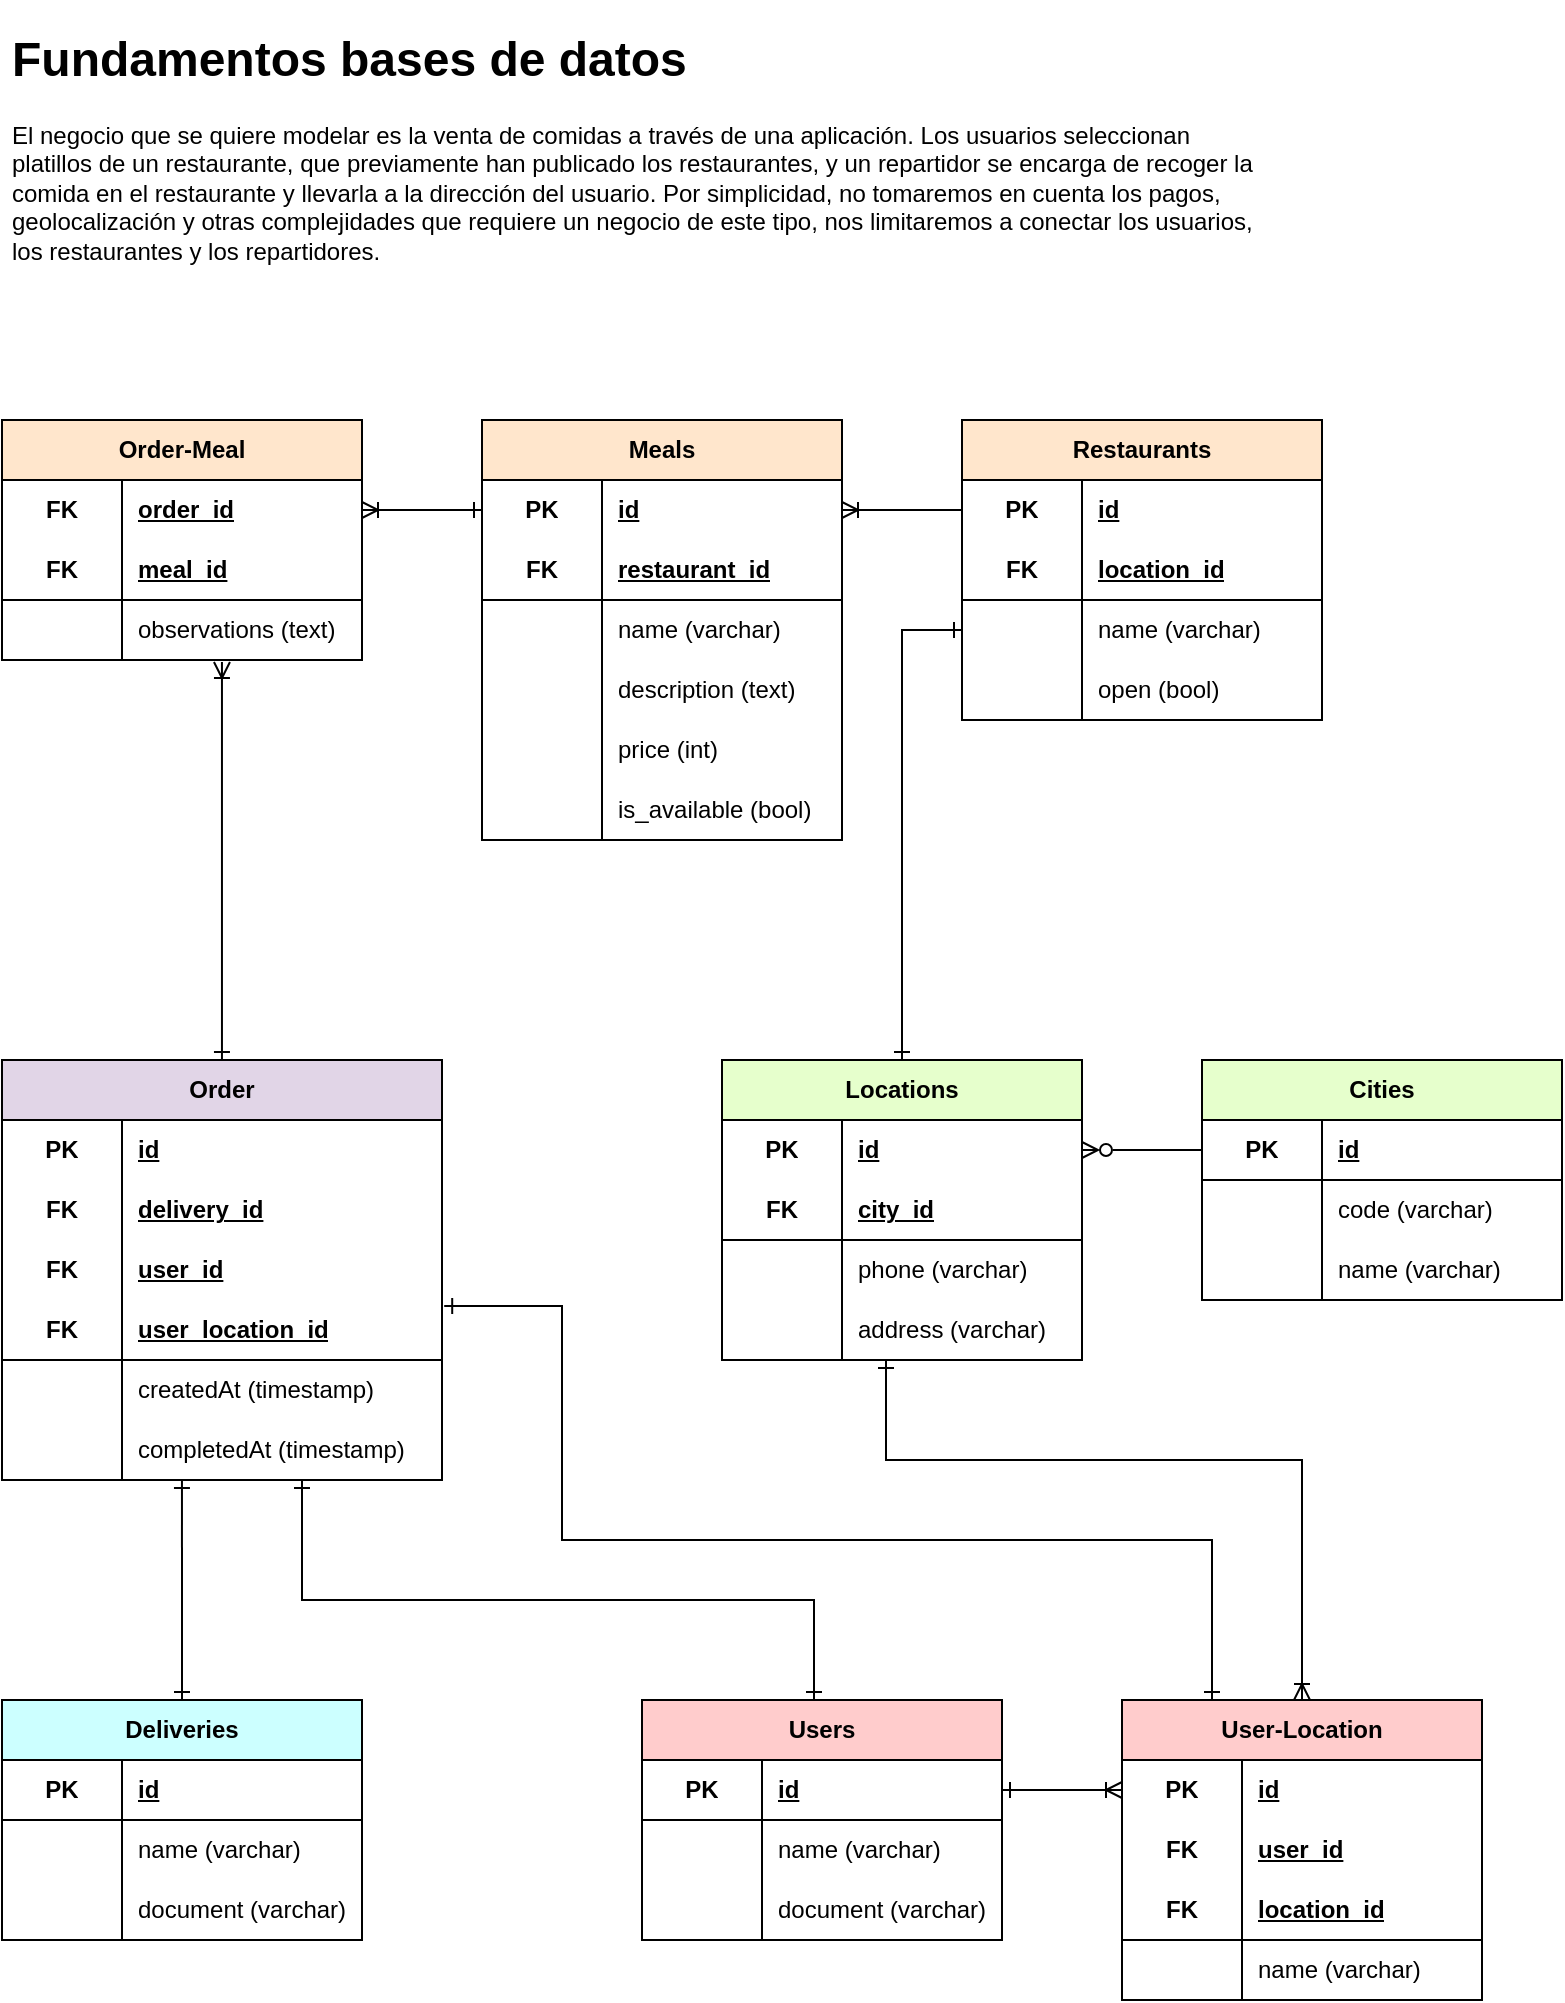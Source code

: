 <mxfile version="22.0.8" type="github">
  <diagram name="Página-1" id="9ib1uMYMOZtzV-gSuf1d">
    <mxGraphModel dx="1207" dy="1032" grid="1" gridSize="10" guides="1" tooltips="1" connect="1" arrows="1" fold="1" page="1" pageScale="1" pageWidth="1500" pageHeight="3000" math="0" shadow="0">
      <root>
        <mxCell id="0" />
        <mxCell id="1" parent="0" />
        <mxCell id="6Ib8zrlAcGSTQcb2NAih-1" value="&lt;h1&gt;Fundamentos bases de datos&lt;/h1&gt;&lt;p&gt;El negocio que se quiere modelar es la venta de comidas a través de una aplicación. Los usuarios seleccionan platillos de un restaurante, que previamente han publicado los restaurantes, y un repartidor se encarga de recoger la comida en el restaurante y llevarla a la dirección del usuario. Por simplicidad, no tomaremos en cuenta los pagos, geolocalización y otras complejidades que requiere un negocio de este tipo, nos limitaremos a conectar los usuarios, los restaurantes y los repartidores.&lt;br&gt;&lt;/p&gt;" style="text;html=1;strokeColor=none;fillColor=none;spacing=5;spacingTop=-20;whiteSpace=wrap;overflow=hidden;rounded=0;" vertex="1" parent="1">
          <mxGeometry x="40" y="40" width="640" height="130" as="geometry" />
        </mxCell>
        <mxCell id="6Ib8zrlAcGSTQcb2NAih-87" value="Restaurants" style="shape=table;startSize=30;container=1;collapsible=1;childLayout=tableLayout;fixedRows=1;rowLines=0;fontStyle=1;align=center;resizeLast=1;html=1;whiteSpace=wrap;fillColor=#FFE6CC;" vertex="1" parent="1">
          <mxGeometry x="520" y="240" width="180" height="150" as="geometry" />
        </mxCell>
        <mxCell id="6Ib8zrlAcGSTQcb2NAih-88" value="" style="shape=tableRow;horizontal=0;startSize=0;swimlaneHead=0;swimlaneBody=0;fillColor=none;collapsible=0;dropTarget=0;points=[[0,0.5],[1,0.5]];portConstraint=eastwest;top=0;left=0;right=0;bottom=0;html=1;" vertex="1" parent="6Ib8zrlAcGSTQcb2NAih-87">
          <mxGeometry y="30" width="180" height="30" as="geometry" />
        </mxCell>
        <mxCell id="6Ib8zrlAcGSTQcb2NAih-89" value="PK" style="shape=partialRectangle;connectable=0;fillColor=none;top=0;left=0;bottom=0;right=0;fontStyle=1;overflow=hidden;html=1;whiteSpace=wrap;" vertex="1" parent="6Ib8zrlAcGSTQcb2NAih-88">
          <mxGeometry width="60" height="30" as="geometry">
            <mxRectangle width="60" height="30" as="alternateBounds" />
          </mxGeometry>
        </mxCell>
        <mxCell id="6Ib8zrlAcGSTQcb2NAih-90" value="id" style="shape=partialRectangle;connectable=0;fillColor=none;top=0;left=0;bottom=0;right=0;align=left;spacingLeft=6;fontStyle=5;overflow=hidden;html=1;whiteSpace=wrap;" vertex="1" parent="6Ib8zrlAcGSTQcb2NAih-88">
          <mxGeometry x="60" width="120" height="30" as="geometry">
            <mxRectangle width="120" height="30" as="alternateBounds" />
          </mxGeometry>
        </mxCell>
        <mxCell id="6Ib8zrlAcGSTQcb2NAih-91" value="" style="shape=tableRow;horizontal=0;startSize=0;swimlaneHead=0;swimlaneBody=0;fillColor=none;collapsible=0;dropTarget=0;points=[[0,0.5],[1,0.5]];portConstraint=eastwest;top=0;left=0;right=0;bottom=1;html=1;" vertex="1" parent="6Ib8zrlAcGSTQcb2NAih-87">
          <mxGeometry y="60" width="180" height="30" as="geometry" />
        </mxCell>
        <mxCell id="6Ib8zrlAcGSTQcb2NAih-92" value="FK" style="shape=partialRectangle;connectable=0;fillColor=none;top=0;left=0;bottom=0;right=0;fontStyle=1;overflow=hidden;html=1;whiteSpace=wrap;" vertex="1" parent="6Ib8zrlAcGSTQcb2NAih-91">
          <mxGeometry width="60" height="30" as="geometry">
            <mxRectangle width="60" height="30" as="alternateBounds" />
          </mxGeometry>
        </mxCell>
        <mxCell id="6Ib8zrlAcGSTQcb2NAih-93" value="location_id" style="shape=partialRectangle;connectable=0;fillColor=none;top=0;left=0;bottom=0;right=0;align=left;spacingLeft=6;fontStyle=5;overflow=hidden;html=1;whiteSpace=wrap;" vertex="1" parent="6Ib8zrlAcGSTQcb2NAih-91">
          <mxGeometry x="60" width="120" height="30" as="geometry">
            <mxRectangle width="120" height="30" as="alternateBounds" />
          </mxGeometry>
        </mxCell>
        <mxCell id="6Ib8zrlAcGSTQcb2NAih-94" value="" style="shape=tableRow;horizontal=0;startSize=0;swimlaneHead=0;swimlaneBody=0;fillColor=none;collapsible=0;dropTarget=0;points=[[0,0.5],[1,0.5]];portConstraint=eastwest;top=0;left=0;right=0;bottom=0;html=1;" vertex="1" parent="6Ib8zrlAcGSTQcb2NAih-87">
          <mxGeometry y="90" width="180" height="30" as="geometry" />
        </mxCell>
        <mxCell id="6Ib8zrlAcGSTQcb2NAih-95" value="" style="shape=partialRectangle;connectable=0;fillColor=none;top=0;left=0;bottom=0;right=0;editable=1;overflow=hidden;html=1;whiteSpace=wrap;" vertex="1" parent="6Ib8zrlAcGSTQcb2NAih-94">
          <mxGeometry width="60" height="30" as="geometry">
            <mxRectangle width="60" height="30" as="alternateBounds" />
          </mxGeometry>
        </mxCell>
        <mxCell id="6Ib8zrlAcGSTQcb2NAih-96" value="name (varchar)" style="shape=partialRectangle;connectable=0;fillColor=none;top=0;left=0;bottom=0;right=0;align=left;spacingLeft=6;overflow=hidden;html=1;whiteSpace=wrap;" vertex="1" parent="6Ib8zrlAcGSTQcb2NAih-94">
          <mxGeometry x="60" width="120" height="30" as="geometry">
            <mxRectangle width="120" height="30" as="alternateBounds" />
          </mxGeometry>
        </mxCell>
        <mxCell id="6Ib8zrlAcGSTQcb2NAih-97" value="" style="shape=tableRow;horizontal=0;startSize=0;swimlaneHead=0;swimlaneBody=0;fillColor=none;collapsible=0;dropTarget=0;points=[[0,0.5],[1,0.5]];portConstraint=eastwest;top=0;left=0;right=0;bottom=0;html=1;" vertex="1" parent="6Ib8zrlAcGSTQcb2NAih-87">
          <mxGeometry y="120" width="180" height="30" as="geometry" />
        </mxCell>
        <mxCell id="6Ib8zrlAcGSTQcb2NAih-98" value="" style="shape=partialRectangle;connectable=0;fillColor=none;top=0;left=0;bottom=0;right=0;editable=1;overflow=hidden;html=1;whiteSpace=wrap;" vertex="1" parent="6Ib8zrlAcGSTQcb2NAih-97">
          <mxGeometry width="60" height="30" as="geometry">
            <mxRectangle width="60" height="30" as="alternateBounds" />
          </mxGeometry>
        </mxCell>
        <mxCell id="6Ib8zrlAcGSTQcb2NAih-99" value="open (bool)" style="shape=partialRectangle;connectable=0;fillColor=none;top=0;left=0;bottom=0;right=0;align=left;spacingLeft=6;overflow=hidden;html=1;whiteSpace=wrap;" vertex="1" parent="6Ib8zrlAcGSTQcb2NAih-97">
          <mxGeometry x="60" width="120" height="30" as="geometry">
            <mxRectangle width="120" height="30" as="alternateBounds" />
          </mxGeometry>
        </mxCell>
        <mxCell id="6Ib8zrlAcGSTQcb2NAih-116" value="Meals" style="shape=table;startSize=30;container=1;collapsible=1;childLayout=tableLayout;fixedRows=1;rowLines=0;fontStyle=1;align=center;resizeLast=1;html=1;whiteSpace=wrap;fillColor=#FFE6CC;" vertex="1" parent="1">
          <mxGeometry x="280" y="240" width="180" height="210" as="geometry" />
        </mxCell>
        <mxCell id="6Ib8zrlAcGSTQcb2NAih-117" value="" style="shape=tableRow;horizontal=0;startSize=0;swimlaneHead=0;swimlaneBody=0;fillColor=none;collapsible=0;dropTarget=0;points=[[0,0.5],[1,0.5]];portConstraint=eastwest;top=0;left=0;right=0;bottom=0;html=1;" vertex="1" parent="6Ib8zrlAcGSTQcb2NAih-116">
          <mxGeometry y="30" width="180" height="30" as="geometry" />
        </mxCell>
        <mxCell id="6Ib8zrlAcGSTQcb2NAih-118" value="PK" style="shape=partialRectangle;connectable=0;fillColor=none;top=0;left=0;bottom=0;right=0;fontStyle=1;overflow=hidden;html=1;whiteSpace=wrap;" vertex="1" parent="6Ib8zrlAcGSTQcb2NAih-117">
          <mxGeometry width="60" height="30" as="geometry">
            <mxRectangle width="60" height="30" as="alternateBounds" />
          </mxGeometry>
        </mxCell>
        <mxCell id="6Ib8zrlAcGSTQcb2NAih-119" value="id" style="shape=partialRectangle;connectable=0;fillColor=none;top=0;left=0;bottom=0;right=0;align=left;spacingLeft=6;fontStyle=5;overflow=hidden;html=1;whiteSpace=wrap;" vertex="1" parent="6Ib8zrlAcGSTQcb2NAih-117">
          <mxGeometry x="60" width="120" height="30" as="geometry">
            <mxRectangle width="120" height="30" as="alternateBounds" />
          </mxGeometry>
        </mxCell>
        <mxCell id="6Ib8zrlAcGSTQcb2NAih-120" value="" style="shape=tableRow;horizontal=0;startSize=0;swimlaneHead=0;swimlaneBody=0;fillColor=none;collapsible=0;dropTarget=0;points=[[0,0.5],[1,0.5]];portConstraint=eastwest;top=0;left=0;right=0;bottom=1;html=1;" vertex="1" parent="6Ib8zrlAcGSTQcb2NAih-116">
          <mxGeometry y="60" width="180" height="30" as="geometry" />
        </mxCell>
        <mxCell id="6Ib8zrlAcGSTQcb2NAih-121" value="FK" style="shape=partialRectangle;connectable=0;fillColor=none;top=0;left=0;bottom=0;right=0;fontStyle=1;overflow=hidden;html=1;whiteSpace=wrap;" vertex="1" parent="6Ib8zrlAcGSTQcb2NAih-120">
          <mxGeometry width="60" height="30" as="geometry">
            <mxRectangle width="60" height="30" as="alternateBounds" />
          </mxGeometry>
        </mxCell>
        <mxCell id="6Ib8zrlAcGSTQcb2NAih-122" value="restaurant_id" style="shape=partialRectangle;connectable=0;fillColor=none;top=0;left=0;bottom=0;right=0;align=left;spacingLeft=6;fontStyle=5;overflow=hidden;html=1;whiteSpace=wrap;" vertex="1" parent="6Ib8zrlAcGSTQcb2NAih-120">
          <mxGeometry x="60" width="120" height="30" as="geometry">
            <mxRectangle width="120" height="30" as="alternateBounds" />
          </mxGeometry>
        </mxCell>
        <mxCell id="6Ib8zrlAcGSTQcb2NAih-123" value="" style="shape=tableRow;horizontal=0;startSize=0;swimlaneHead=0;swimlaneBody=0;fillColor=none;collapsible=0;dropTarget=0;points=[[0,0.5],[1,0.5]];portConstraint=eastwest;top=0;left=0;right=0;bottom=0;html=1;" vertex="1" parent="6Ib8zrlAcGSTQcb2NAih-116">
          <mxGeometry y="90" width="180" height="30" as="geometry" />
        </mxCell>
        <mxCell id="6Ib8zrlAcGSTQcb2NAih-124" value="" style="shape=partialRectangle;connectable=0;fillColor=none;top=0;left=0;bottom=0;right=0;editable=1;overflow=hidden;html=1;whiteSpace=wrap;" vertex="1" parent="6Ib8zrlAcGSTQcb2NAih-123">
          <mxGeometry width="60" height="30" as="geometry">
            <mxRectangle width="60" height="30" as="alternateBounds" />
          </mxGeometry>
        </mxCell>
        <mxCell id="6Ib8zrlAcGSTQcb2NAih-125" value="name (varchar)" style="shape=partialRectangle;connectable=0;fillColor=none;top=0;left=0;bottom=0;right=0;align=left;spacingLeft=6;overflow=hidden;html=1;whiteSpace=wrap;" vertex="1" parent="6Ib8zrlAcGSTQcb2NAih-123">
          <mxGeometry x="60" width="120" height="30" as="geometry">
            <mxRectangle width="120" height="30" as="alternateBounds" />
          </mxGeometry>
        </mxCell>
        <mxCell id="6Ib8zrlAcGSTQcb2NAih-126" value="" style="shape=tableRow;horizontal=0;startSize=0;swimlaneHead=0;swimlaneBody=0;fillColor=none;collapsible=0;dropTarget=0;points=[[0,0.5],[1,0.5]];portConstraint=eastwest;top=0;left=0;right=0;bottom=0;html=1;" vertex="1" parent="6Ib8zrlAcGSTQcb2NAih-116">
          <mxGeometry y="120" width="180" height="30" as="geometry" />
        </mxCell>
        <mxCell id="6Ib8zrlAcGSTQcb2NAih-127" value="" style="shape=partialRectangle;connectable=0;fillColor=none;top=0;left=0;bottom=0;right=0;editable=1;overflow=hidden;html=1;whiteSpace=wrap;" vertex="1" parent="6Ib8zrlAcGSTQcb2NAih-126">
          <mxGeometry width="60" height="30" as="geometry">
            <mxRectangle width="60" height="30" as="alternateBounds" />
          </mxGeometry>
        </mxCell>
        <mxCell id="6Ib8zrlAcGSTQcb2NAih-128" value="description (text)" style="shape=partialRectangle;connectable=0;fillColor=none;top=0;left=0;bottom=0;right=0;align=left;spacingLeft=6;overflow=hidden;html=1;whiteSpace=wrap;" vertex="1" parent="6Ib8zrlAcGSTQcb2NAih-126">
          <mxGeometry x="60" width="120" height="30" as="geometry">
            <mxRectangle width="120" height="30" as="alternateBounds" />
          </mxGeometry>
        </mxCell>
        <mxCell id="6Ib8zrlAcGSTQcb2NAih-129" value="" style="shape=tableRow;horizontal=0;startSize=0;swimlaneHead=0;swimlaneBody=0;fillColor=none;collapsible=0;dropTarget=0;points=[[0,0.5],[1,0.5]];portConstraint=eastwest;top=0;left=0;right=0;bottom=0;html=1;" vertex="1" parent="6Ib8zrlAcGSTQcb2NAih-116">
          <mxGeometry y="150" width="180" height="30" as="geometry" />
        </mxCell>
        <mxCell id="6Ib8zrlAcGSTQcb2NAih-130" value="" style="shape=partialRectangle;connectable=0;fillColor=none;top=0;left=0;bottom=0;right=0;editable=1;overflow=hidden;html=1;whiteSpace=wrap;" vertex="1" parent="6Ib8zrlAcGSTQcb2NAih-129">
          <mxGeometry width="60" height="30" as="geometry">
            <mxRectangle width="60" height="30" as="alternateBounds" />
          </mxGeometry>
        </mxCell>
        <mxCell id="6Ib8zrlAcGSTQcb2NAih-131" value="price (int)" style="shape=partialRectangle;connectable=0;fillColor=none;top=0;left=0;bottom=0;right=0;align=left;spacingLeft=6;overflow=hidden;html=1;whiteSpace=wrap;" vertex="1" parent="6Ib8zrlAcGSTQcb2NAih-129">
          <mxGeometry x="60" width="120" height="30" as="geometry">
            <mxRectangle width="120" height="30" as="alternateBounds" />
          </mxGeometry>
        </mxCell>
        <mxCell id="6Ib8zrlAcGSTQcb2NAih-132" value="" style="shape=tableRow;horizontal=0;startSize=0;swimlaneHead=0;swimlaneBody=0;fillColor=none;collapsible=0;dropTarget=0;points=[[0,0.5],[1,0.5]];portConstraint=eastwest;top=0;left=0;right=0;bottom=0;html=1;" vertex="1" parent="6Ib8zrlAcGSTQcb2NAih-116">
          <mxGeometry y="180" width="180" height="30" as="geometry" />
        </mxCell>
        <mxCell id="6Ib8zrlAcGSTQcb2NAih-133" value="" style="shape=partialRectangle;connectable=0;fillColor=none;top=0;left=0;bottom=0;right=0;editable=1;overflow=hidden;html=1;whiteSpace=wrap;" vertex="1" parent="6Ib8zrlAcGSTQcb2NAih-132">
          <mxGeometry width="60" height="30" as="geometry">
            <mxRectangle width="60" height="30" as="alternateBounds" />
          </mxGeometry>
        </mxCell>
        <mxCell id="6Ib8zrlAcGSTQcb2NAih-134" value="is_available (bool)" style="shape=partialRectangle;connectable=0;fillColor=none;top=0;left=0;bottom=0;right=0;align=left;spacingLeft=6;overflow=hidden;html=1;whiteSpace=wrap;" vertex="1" parent="6Ib8zrlAcGSTQcb2NAih-132">
          <mxGeometry x="60" width="120" height="30" as="geometry">
            <mxRectangle width="120" height="30" as="alternateBounds" />
          </mxGeometry>
        </mxCell>
        <mxCell id="6Ib8zrlAcGSTQcb2NAih-135" value="Users" style="shape=table;startSize=30;container=1;collapsible=1;childLayout=tableLayout;fixedRows=1;rowLines=0;fontStyle=1;align=center;resizeLast=1;html=1;whiteSpace=wrap;fillColor=#FFCCCC;" vertex="1" parent="1">
          <mxGeometry x="360" y="880" width="180" height="120" as="geometry" />
        </mxCell>
        <mxCell id="6Ib8zrlAcGSTQcb2NAih-139" value="" style="shape=tableRow;horizontal=0;startSize=0;swimlaneHead=0;swimlaneBody=0;fillColor=none;collapsible=0;dropTarget=0;points=[[0,0.5],[1,0.5]];portConstraint=eastwest;top=0;left=0;right=0;bottom=1;html=1;" vertex="1" parent="6Ib8zrlAcGSTQcb2NAih-135">
          <mxGeometry y="30" width="180" height="30" as="geometry" />
        </mxCell>
        <mxCell id="6Ib8zrlAcGSTQcb2NAih-140" value="PK" style="shape=partialRectangle;connectable=0;fillColor=none;top=0;left=0;bottom=0;right=0;fontStyle=1;overflow=hidden;html=1;whiteSpace=wrap;" vertex="1" parent="6Ib8zrlAcGSTQcb2NAih-139">
          <mxGeometry width="60" height="30" as="geometry">
            <mxRectangle width="60" height="30" as="alternateBounds" />
          </mxGeometry>
        </mxCell>
        <mxCell id="6Ib8zrlAcGSTQcb2NAih-141" value="id" style="shape=partialRectangle;connectable=0;fillColor=none;top=0;left=0;bottom=0;right=0;align=left;spacingLeft=6;fontStyle=5;overflow=hidden;html=1;whiteSpace=wrap;" vertex="1" parent="6Ib8zrlAcGSTQcb2NAih-139">
          <mxGeometry x="60" width="120" height="30" as="geometry">
            <mxRectangle width="120" height="30" as="alternateBounds" />
          </mxGeometry>
        </mxCell>
        <mxCell id="6Ib8zrlAcGSTQcb2NAih-142" value="" style="shape=tableRow;horizontal=0;startSize=0;swimlaneHead=0;swimlaneBody=0;fillColor=none;collapsible=0;dropTarget=0;points=[[0,0.5],[1,0.5]];portConstraint=eastwest;top=0;left=0;right=0;bottom=0;html=1;" vertex="1" parent="6Ib8zrlAcGSTQcb2NAih-135">
          <mxGeometry y="60" width="180" height="30" as="geometry" />
        </mxCell>
        <mxCell id="6Ib8zrlAcGSTQcb2NAih-143" value="" style="shape=partialRectangle;connectable=0;fillColor=none;top=0;left=0;bottom=0;right=0;editable=1;overflow=hidden;html=1;whiteSpace=wrap;" vertex="1" parent="6Ib8zrlAcGSTQcb2NAih-142">
          <mxGeometry width="60" height="30" as="geometry">
            <mxRectangle width="60" height="30" as="alternateBounds" />
          </mxGeometry>
        </mxCell>
        <mxCell id="6Ib8zrlAcGSTQcb2NAih-144" value="name (varchar)" style="shape=partialRectangle;connectable=0;fillColor=none;top=0;left=0;bottom=0;right=0;align=left;spacingLeft=6;overflow=hidden;html=1;whiteSpace=wrap;" vertex="1" parent="6Ib8zrlAcGSTQcb2NAih-142">
          <mxGeometry x="60" width="120" height="30" as="geometry">
            <mxRectangle width="120" height="30" as="alternateBounds" />
          </mxGeometry>
        </mxCell>
        <mxCell id="6Ib8zrlAcGSTQcb2NAih-148" value="" style="shape=tableRow;horizontal=0;startSize=0;swimlaneHead=0;swimlaneBody=0;fillColor=none;collapsible=0;dropTarget=0;points=[[0,0.5],[1,0.5]];portConstraint=eastwest;top=0;left=0;right=0;bottom=0;html=1;" vertex="1" parent="6Ib8zrlAcGSTQcb2NAih-135">
          <mxGeometry y="90" width="180" height="30" as="geometry" />
        </mxCell>
        <mxCell id="6Ib8zrlAcGSTQcb2NAih-149" value="" style="shape=partialRectangle;connectable=0;fillColor=none;top=0;left=0;bottom=0;right=0;editable=1;overflow=hidden;html=1;whiteSpace=wrap;" vertex="1" parent="6Ib8zrlAcGSTQcb2NAih-148">
          <mxGeometry width="60" height="30" as="geometry">
            <mxRectangle width="60" height="30" as="alternateBounds" />
          </mxGeometry>
        </mxCell>
        <mxCell id="6Ib8zrlAcGSTQcb2NAih-150" value="document (varchar)" style="shape=partialRectangle;connectable=0;fillColor=none;top=0;left=0;bottom=0;right=0;align=left;spacingLeft=6;overflow=hidden;html=1;whiteSpace=wrap;" vertex="1" parent="6Ib8zrlAcGSTQcb2NAih-148">
          <mxGeometry x="60" width="120" height="30" as="geometry">
            <mxRectangle width="120" height="30" as="alternateBounds" />
          </mxGeometry>
        </mxCell>
        <mxCell id="6Ib8zrlAcGSTQcb2NAih-151" value="Deliveries" style="shape=table;startSize=30;container=1;collapsible=1;childLayout=tableLayout;fixedRows=1;rowLines=0;fontStyle=1;align=center;resizeLast=1;html=1;whiteSpace=wrap;fillColor=#CCFFFF;" vertex="1" parent="1">
          <mxGeometry x="40" y="880" width="180" height="120" as="geometry" />
        </mxCell>
        <mxCell id="6Ib8zrlAcGSTQcb2NAih-155" value="" style="shape=tableRow;horizontal=0;startSize=0;swimlaneHead=0;swimlaneBody=0;fillColor=none;collapsible=0;dropTarget=0;points=[[0,0.5],[1,0.5]];portConstraint=eastwest;top=0;left=0;right=0;bottom=1;html=1;" vertex="1" parent="6Ib8zrlAcGSTQcb2NAih-151">
          <mxGeometry y="30" width="180" height="30" as="geometry" />
        </mxCell>
        <mxCell id="6Ib8zrlAcGSTQcb2NAih-156" value="PK" style="shape=partialRectangle;connectable=0;fillColor=none;top=0;left=0;bottom=0;right=0;fontStyle=1;overflow=hidden;html=1;whiteSpace=wrap;" vertex="1" parent="6Ib8zrlAcGSTQcb2NAih-155">
          <mxGeometry width="60" height="30" as="geometry">
            <mxRectangle width="60" height="30" as="alternateBounds" />
          </mxGeometry>
        </mxCell>
        <mxCell id="6Ib8zrlAcGSTQcb2NAih-157" value="id" style="shape=partialRectangle;connectable=0;fillColor=none;top=0;left=0;bottom=0;right=0;align=left;spacingLeft=6;fontStyle=5;overflow=hidden;html=1;whiteSpace=wrap;" vertex="1" parent="6Ib8zrlAcGSTQcb2NAih-155">
          <mxGeometry x="60" width="120" height="30" as="geometry">
            <mxRectangle width="120" height="30" as="alternateBounds" />
          </mxGeometry>
        </mxCell>
        <mxCell id="6Ib8zrlAcGSTQcb2NAih-158" value="" style="shape=tableRow;horizontal=0;startSize=0;swimlaneHead=0;swimlaneBody=0;fillColor=none;collapsible=0;dropTarget=0;points=[[0,0.5],[1,0.5]];portConstraint=eastwest;top=0;left=0;right=0;bottom=0;html=1;" vertex="1" parent="6Ib8zrlAcGSTQcb2NAih-151">
          <mxGeometry y="60" width="180" height="30" as="geometry" />
        </mxCell>
        <mxCell id="6Ib8zrlAcGSTQcb2NAih-159" value="" style="shape=partialRectangle;connectable=0;fillColor=none;top=0;left=0;bottom=0;right=0;editable=1;overflow=hidden;html=1;whiteSpace=wrap;" vertex="1" parent="6Ib8zrlAcGSTQcb2NAih-158">
          <mxGeometry width="60" height="30" as="geometry">
            <mxRectangle width="60" height="30" as="alternateBounds" />
          </mxGeometry>
        </mxCell>
        <mxCell id="6Ib8zrlAcGSTQcb2NAih-160" value="name (varchar)" style="shape=partialRectangle;connectable=0;fillColor=none;top=0;left=0;bottom=0;right=0;align=left;spacingLeft=6;overflow=hidden;html=1;whiteSpace=wrap;" vertex="1" parent="6Ib8zrlAcGSTQcb2NAih-158">
          <mxGeometry x="60" width="120" height="30" as="geometry">
            <mxRectangle width="120" height="30" as="alternateBounds" />
          </mxGeometry>
        </mxCell>
        <mxCell id="6Ib8zrlAcGSTQcb2NAih-161" value="" style="shape=tableRow;horizontal=0;startSize=0;swimlaneHead=0;swimlaneBody=0;fillColor=none;collapsible=0;dropTarget=0;points=[[0,0.5],[1,0.5]];portConstraint=eastwest;top=0;left=0;right=0;bottom=0;html=1;" vertex="1" parent="6Ib8zrlAcGSTQcb2NAih-151">
          <mxGeometry y="90" width="180" height="30" as="geometry" />
        </mxCell>
        <mxCell id="6Ib8zrlAcGSTQcb2NAih-162" value="" style="shape=partialRectangle;connectable=0;fillColor=none;top=0;left=0;bottom=0;right=0;editable=1;overflow=hidden;html=1;whiteSpace=wrap;" vertex="1" parent="6Ib8zrlAcGSTQcb2NAih-161">
          <mxGeometry width="60" height="30" as="geometry">
            <mxRectangle width="60" height="30" as="alternateBounds" />
          </mxGeometry>
        </mxCell>
        <mxCell id="6Ib8zrlAcGSTQcb2NAih-163" value="document (varchar)" style="shape=partialRectangle;connectable=0;fillColor=none;top=0;left=0;bottom=0;right=0;align=left;spacingLeft=6;overflow=hidden;html=1;whiteSpace=wrap;" vertex="1" parent="6Ib8zrlAcGSTQcb2NAih-161">
          <mxGeometry x="60" width="120" height="30" as="geometry">
            <mxRectangle width="120" height="30" as="alternateBounds" />
          </mxGeometry>
        </mxCell>
        <mxCell id="6Ib8zrlAcGSTQcb2NAih-164" value="Locations" style="shape=table;startSize=30;container=1;collapsible=1;childLayout=tableLayout;fixedRows=1;rowLines=0;fontStyle=1;align=center;resizeLast=1;html=1;whiteSpace=wrap;fillColor=#E6FFCC;" vertex="1" parent="1">
          <mxGeometry x="400" y="560" width="180" height="150" as="geometry" />
        </mxCell>
        <mxCell id="6Ib8zrlAcGSTQcb2NAih-165" value="" style="shape=tableRow;horizontal=0;startSize=0;swimlaneHead=0;swimlaneBody=0;fillColor=none;collapsible=0;dropTarget=0;points=[[0,0.5],[1,0.5]];portConstraint=eastwest;top=0;left=0;right=0;bottom=0;html=1;" vertex="1" parent="6Ib8zrlAcGSTQcb2NAih-164">
          <mxGeometry y="30" width="180" height="30" as="geometry" />
        </mxCell>
        <mxCell id="6Ib8zrlAcGSTQcb2NAih-166" value="PK" style="shape=partialRectangle;connectable=0;fillColor=none;top=0;left=0;bottom=0;right=0;fontStyle=1;overflow=hidden;html=1;whiteSpace=wrap;" vertex="1" parent="6Ib8zrlAcGSTQcb2NAih-165">
          <mxGeometry width="60" height="30" as="geometry">
            <mxRectangle width="60" height="30" as="alternateBounds" />
          </mxGeometry>
        </mxCell>
        <mxCell id="6Ib8zrlAcGSTQcb2NAih-167" value="id" style="shape=partialRectangle;connectable=0;fillColor=none;top=0;left=0;bottom=0;right=0;align=left;spacingLeft=6;fontStyle=5;overflow=hidden;html=1;whiteSpace=wrap;" vertex="1" parent="6Ib8zrlAcGSTQcb2NAih-165">
          <mxGeometry x="60" width="120" height="30" as="geometry">
            <mxRectangle width="120" height="30" as="alternateBounds" />
          </mxGeometry>
        </mxCell>
        <mxCell id="6Ib8zrlAcGSTQcb2NAih-168" value="" style="shape=tableRow;horizontal=0;startSize=0;swimlaneHead=0;swimlaneBody=0;fillColor=none;collapsible=0;dropTarget=0;points=[[0,0.5],[1,0.5]];portConstraint=eastwest;top=0;left=0;right=0;bottom=1;html=1;" vertex="1" parent="6Ib8zrlAcGSTQcb2NAih-164">
          <mxGeometry y="60" width="180" height="30" as="geometry" />
        </mxCell>
        <mxCell id="6Ib8zrlAcGSTQcb2NAih-169" value="FK" style="shape=partialRectangle;connectable=0;fillColor=none;top=0;left=0;bottom=0;right=0;fontStyle=1;overflow=hidden;html=1;whiteSpace=wrap;" vertex="1" parent="6Ib8zrlAcGSTQcb2NAih-168">
          <mxGeometry width="60" height="30" as="geometry">
            <mxRectangle width="60" height="30" as="alternateBounds" />
          </mxGeometry>
        </mxCell>
        <mxCell id="6Ib8zrlAcGSTQcb2NAih-170" value="city_id" style="shape=partialRectangle;connectable=0;fillColor=none;top=0;left=0;bottom=0;right=0;align=left;spacingLeft=6;fontStyle=5;overflow=hidden;html=1;whiteSpace=wrap;" vertex="1" parent="6Ib8zrlAcGSTQcb2NAih-168">
          <mxGeometry x="60" width="120" height="30" as="geometry">
            <mxRectangle width="120" height="30" as="alternateBounds" />
          </mxGeometry>
        </mxCell>
        <mxCell id="6Ib8zrlAcGSTQcb2NAih-171" value="" style="shape=tableRow;horizontal=0;startSize=0;swimlaneHead=0;swimlaneBody=0;fillColor=none;collapsible=0;dropTarget=0;points=[[0,0.5],[1,0.5]];portConstraint=eastwest;top=0;left=0;right=0;bottom=0;html=1;" vertex="1" parent="6Ib8zrlAcGSTQcb2NAih-164">
          <mxGeometry y="90" width="180" height="30" as="geometry" />
        </mxCell>
        <mxCell id="6Ib8zrlAcGSTQcb2NAih-172" value="" style="shape=partialRectangle;connectable=0;fillColor=none;top=0;left=0;bottom=0;right=0;editable=1;overflow=hidden;html=1;whiteSpace=wrap;" vertex="1" parent="6Ib8zrlAcGSTQcb2NAih-171">
          <mxGeometry width="60" height="30" as="geometry">
            <mxRectangle width="60" height="30" as="alternateBounds" />
          </mxGeometry>
        </mxCell>
        <mxCell id="6Ib8zrlAcGSTQcb2NAih-173" value="phone (varchar)" style="shape=partialRectangle;connectable=0;fillColor=none;top=0;left=0;bottom=0;right=0;align=left;spacingLeft=6;overflow=hidden;html=1;whiteSpace=wrap;" vertex="1" parent="6Ib8zrlAcGSTQcb2NAih-171">
          <mxGeometry x="60" width="120" height="30" as="geometry">
            <mxRectangle width="120" height="30" as="alternateBounds" />
          </mxGeometry>
        </mxCell>
        <mxCell id="6Ib8zrlAcGSTQcb2NAih-174" value="" style="shape=tableRow;horizontal=0;startSize=0;swimlaneHead=0;swimlaneBody=0;fillColor=none;collapsible=0;dropTarget=0;points=[[0,0.5],[1,0.5]];portConstraint=eastwest;top=0;left=0;right=0;bottom=0;html=1;" vertex="1" parent="6Ib8zrlAcGSTQcb2NAih-164">
          <mxGeometry y="120" width="180" height="30" as="geometry" />
        </mxCell>
        <mxCell id="6Ib8zrlAcGSTQcb2NAih-175" value="" style="shape=partialRectangle;connectable=0;fillColor=none;top=0;left=0;bottom=0;right=0;editable=1;overflow=hidden;html=1;whiteSpace=wrap;" vertex="1" parent="6Ib8zrlAcGSTQcb2NAih-174">
          <mxGeometry width="60" height="30" as="geometry">
            <mxRectangle width="60" height="30" as="alternateBounds" />
          </mxGeometry>
        </mxCell>
        <mxCell id="6Ib8zrlAcGSTQcb2NAih-176" value="address (varchar)" style="shape=partialRectangle;connectable=0;fillColor=none;top=0;left=0;bottom=0;right=0;align=left;spacingLeft=6;overflow=hidden;html=1;whiteSpace=wrap;" vertex="1" parent="6Ib8zrlAcGSTQcb2NAih-174">
          <mxGeometry x="60" width="120" height="30" as="geometry">
            <mxRectangle width="120" height="30" as="alternateBounds" />
          </mxGeometry>
        </mxCell>
        <mxCell id="6Ib8zrlAcGSTQcb2NAih-180" value="Cities" style="shape=table;startSize=30;container=1;collapsible=1;childLayout=tableLayout;fixedRows=1;rowLines=0;fontStyle=1;align=center;resizeLast=1;html=1;whiteSpace=wrap;fillColor=#E6FFCC;" vertex="1" parent="1">
          <mxGeometry x="640" y="560" width="180" height="120" as="geometry" />
        </mxCell>
        <mxCell id="6Ib8zrlAcGSTQcb2NAih-184" value="" style="shape=tableRow;horizontal=0;startSize=0;swimlaneHead=0;swimlaneBody=0;fillColor=none;collapsible=0;dropTarget=0;points=[[0,0.5],[1,0.5]];portConstraint=eastwest;top=0;left=0;right=0;bottom=1;html=1;" vertex="1" parent="6Ib8zrlAcGSTQcb2NAih-180">
          <mxGeometry y="30" width="180" height="30" as="geometry" />
        </mxCell>
        <mxCell id="6Ib8zrlAcGSTQcb2NAih-185" value="PK" style="shape=partialRectangle;connectable=0;fillColor=none;top=0;left=0;bottom=0;right=0;fontStyle=1;overflow=hidden;html=1;whiteSpace=wrap;" vertex="1" parent="6Ib8zrlAcGSTQcb2NAih-184">
          <mxGeometry width="60" height="30" as="geometry">
            <mxRectangle width="60" height="30" as="alternateBounds" />
          </mxGeometry>
        </mxCell>
        <mxCell id="6Ib8zrlAcGSTQcb2NAih-186" value="id" style="shape=partialRectangle;connectable=0;fillColor=none;top=0;left=0;bottom=0;right=0;align=left;spacingLeft=6;fontStyle=5;overflow=hidden;html=1;whiteSpace=wrap;" vertex="1" parent="6Ib8zrlAcGSTQcb2NAih-184">
          <mxGeometry x="60" width="120" height="30" as="geometry">
            <mxRectangle width="120" height="30" as="alternateBounds" />
          </mxGeometry>
        </mxCell>
        <mxCell id="6Ib8zrlAcGSTQcb2NAih-187" value="" style="shape=tableRow;horizontal=0;startSize=0;swimlaneHead=0;swimlaneBody=0;fillColor=none;collapsible=0;dropTarget=0;points=[[0,0.5],[1,0.5]];portConstraint=eastwest;top=0;left=0;right=0;bottom=0;html=1;" vertex="1" parent="6Ib8zrlAcGSTQcb2NAih-180">
          <mxGeometry y="60" width="180" height="30" as="geometry" />
        </mxCell>
        <mxCell id="6Ib8zrlAcGSTQcb2NAih-188" value="" style="shape=partialRectangle;connectable=0;fillColor=none;top=0;left=0;bottom=0;right=0;editable=1;overflow=hidden;html=1;whiteSpace=wrap;" vertex="1" parent="6Ib8zrlAcGSTQcb2NAih-187">
          <mxGeometry width="60" height="30" as="geometry">
            <mxRectangle width="60" height="30" as="alternateBounds" />
          </mxGeometry>
        </mxCell>
        <mxCell id="6Ib8zrlAcGSTQcb2NAih-189" value="code (varchar)" style="shape=partialRectangle;connectable=0;fillColor=none;top=0;left=0;bottom=0;right=0;align=left;spacingLeft=6;overflow=hidden;html=1;whiteSpace=wrap;" vertex="1" parent="6Ib8zrlAcGSTQcb2NAih-187">
          <mxGeometry x="60" width="120" height="30" as="geometry">
            <mxRectangle width="120" height="30" as="alternateBounds" />
          </mxGeometry>
        </mxCell>
        <mxCell id="6Ib8zrlAcGSTQcb2NAih-190" value="" style="shape=tableRow;horizontal=0;startSize=0;swimlaneHead=0;swimlaneBody=0;fillColor=none;collapsible=0;dropTarget=0;points=[[0,0.5],[1,0.5]];portConstraint=eastwest;top=0;left=0;right=0;bottom=0;html=1;" vertex="1" parent="6Ib8zrlAcGSTQcb2NAih-180">
          <mxGeometry y="90" width="180" height="30" as="geometry" />
        </mxCell>
        <mxCell id="6Ib8zrlAcGSTQcb2NAih-191" value="" style="shape=partialRectangle;connectable=0;fillColor=none;top=0;left=0;bottom=0;right=0;editable=1;overflow=hidden;html=1;whiteSpace=wrap;" vertex="1" parent="6Ib8zrlAcGSTQcb2NAih-190">
          <mxGeometry width="60" height="30" as="geometry">
            <mxRectangle width="60" height="30" as="alternateBounds" />
          </mxGeometry>
        </mxCell>
        <mxCell id="6Ib8zrlAcGSTQcb2NAih-192" value="name (varchar)" style="shape=partialRectangle;connectable=0;fillColor=none;top=0;left=0;bottom=0;right=0;align=left;spacingLeft=6;overflow=hidden;html=1;whiteSpace=wrap;" vertex="1" parent="6Ib8zrlAcGSTQcb2NAih-190">
          <mxGeometry x="60" width="120" height="30" as="geometry">
            <mxRectangle width="120" height="30" as="alternateBounds" />
          </mxGeometry>
        </mxCell>
        <mxCell id="6Ib8zrlAcGSTQcb2NAih-203" style="edgeStyle=orthogonalEdgeStyle;rounded=0;orthogonalLoop=1;jettySize=auto;html=1;exitX=1;exitY=0.5;exitDx=0;exitDy=0;entryX=0;entryY=0.5;entryDx=0;entryDy=0;endArrow=baseDash;endFill=0;startArrow=ERzeroToMany;startFill=0;" edge="1" parent="1" source="6Ib8zrlAcGSTQcb2NAih-165" target="6Ib8zrlAcGSTQcb2NAih-184">
          <mxGeometry relative="1" as="geometry" />
        </mxCell>
        <mxCell id="6Ib8zrlAcGSTQcb2NAih-206" value="User-Location" style="shape=table;startSize=30;container=1;collapsible=1;childLayout=tableLayout;fixedRows=1;rowLines=0;fontStyle=1;align=center;resizeLast=1;html=1;whiteSpace=wrap;fillColor=#FFCCCC;" vertex="1" parent="1">
          <mxGeometry x="600" y="880" width="180" height="150" as="geometry" />
        </mxCell>
        <mxCell id="6Ib8zrlAcGSTQcb2NAih-232" value="" style="shape=tableRow;horizontal=0;startSize=0;swimlaneHead=0;swimlaneBody=0;fillColor=none;collapsible=0;dropTarget=0;points=[[0,0.5],[1,0.5]];portConstraint=eastwest;top=0;left=0;right=0;bottom=0;html=1;" vertex="1" parent="6Ib8zrlAcGSTQcb2NAih-206">
          <mxGeometry y="30" width="180" height="30" as="geometry" />
        </mxCell>
        <mxCell id="6Ib8zrlAcGSTQcb2NAih-233" value="PK" style="shape=partialRectangle;connectable=0;fillColor=none;top=0;left=0;bottom=0;right=0;fontStyle=1;overflow=hidden;html=1;whiteSpace=wrap;" vertex="1" parent="6Ib8zrlAcGSTQcb2NAih-232">
          <mxGeometry width="60" height="30" as="geometry">
            <mxRectangle width="60" height="30" as="alternateBounds" />
          </mxGeometry>
        </mxCell>
        <mxCell id="6Ib8zrlAcGSTQcb2NAih-234" value="id" style="shape=partialRectangle;connectable=0;fillColor=none;top=0;left=0;bottom=0;right=0;align=left;spacingLeft=6;fontStyle=5;overflow=hidden;html=1;whiteSpace=wrap;" vertex="1" parent="6Ib8zrlAcGSTQcb2NAih-232">
          <mxGeometry x="60" width="120" height="30" as="geometry">
            <mxRectangle width="120" height="30" as="alternateBounds" />
          </mxGeometry>
        </mxCell>
        <mxCell id="6Ib8zrlAcGSTQcb2NAih-254" value="" style="shape=tableRow;horizontal=0;startSize=0;swimlaneHead=0;swimlaneBody=0;fillColor=none;collapsible=0;dropTarget=0;points=[[0,0.5],[1,0.5]];portConstraint=eastwest;top=0;left=0;right=0;bottom=0;html=1;" vertex="1" parent="6Ib8zrlAcGSTQcb2NAih-206">
          <mxGeometry y="60" width="180" height="30" as="geometry" />
        </mxCell>
        <mxCell id="6Ib8zrlAcGSTQcb2NAih-255" value="FK" style="shape=partialRectangle;connectable=0;fillColor=none;top=0;left=0;bottom=0;right=0;fontStyle=1;overflow=hidden;html=1;whiteSpace=wrap;" vertex="1" parent="6Ib8zrlAcGSTQcb2NAih-254">
          <mxGeometry width="60" height="30" as="geometry">
            <mxRectangle width="60" height="30" as="alternateBounds" />
          </mxGeometry>
        </mxCell>
        <mxCell id="6Ib8zrlAcGSTQcb2NAih-256" value="user_id" style="shape=partialRectangle;connectable=0;fillColor=none;top=0;left=0;bottom=0;right=0;align=left;spacingLeft=6;fontStyle=5;overflow=hidden;html=1;whiteSpace=wrap;" vertex="1" parent="6Ib8zrlAcGSTQcb2NAih-254">
          <mxGeometry x="60" width="120" height="30" as="geometry">
            <mxRectangle width="120" height="30" as="alternateBounds" />
          </mxGeometry>
        </mxCell>
        <mxCell id="6Ib8zrlAcGSTQcb2NAih-210" value="" style="shape=tableRow;horizontal=0;startSize=0;swimlaneHead=0;swimlaneBody=0;fillColor=none;collapsible=0;dropTarget=0;points=[[0,0.5],[1,0.5]];portConstraint=eastwest;top=0;left=0;right=0;bottom=1;html=1;" vertex="1" parent="6Ib8zrlAcGSTQcb2NAih-206">
          <mxGeometry y="90" width="180" height="30" as="geometry" />
        </mxCell>
        <mxCell id="6Ib8zrlAcGSTQcb2NAih-211" value="FK" style="shape=partialRectangle;connectable=0;fillColor=none;top=0;left=0;bottom=0;right=0;fontStyle=1;overflow=hidden;html=1;whiteSpace=wrap;" vertex="1" parent="6Ib8zrlAcGSTQcb2NAih-210">
          <mxGeometry width="60" height="30" as="geometry">
            <mxRectangle width="60" height="30" as="alternateBounds" />
          </mxGeometry>
        </mxCell>
        <mxCell id="6Ib8zrlAcGSTQcb2NAih-212" value="location_id" style="shape=partialRectangle;connectable=0;fillColor=none;top=0;left=0;bottom=0;right=0;align=left;spacingLeft=6;fontStyle=5;overflow=hidden;html=1;whiteSpace=wrap;" vertex="1" parent="6Ib8zrlAcGSTQcb2NAih-210">
          <mxGeometry x="60" width="120" height="30" as="geometry">
            <mxRectangle width="120" height="30" as="alternateBounds" />
          </mxGeometry>
        </mxCell>
        <mxCell id="6Ib8zrlAcGSTQcb2NAih-213" value="" style="shape=tableRow;horizontal=0;startSize=0;swimlaneHead=0;swimlaneBody=0;fillColor=none;collapsible=0;dropTarget=0;points=[[0,0.5],[1,0.5]];portConstraint=eastwest;top=0;left=0;right=0;bottom=0;html=1;" vertex="1" parent="6Ib8zrlAcGSTQcb2NAih-206">
          <mxGeometry y="120" width="180" height="30" as="geometry" />
        </mxCell>
        <mxCell id="6Ib8zrlAcGSTQcb2NAih-214" value="" style="shape=partialRectangle;connectable=0;fillColor=none;top=0;left=0;bottom=0;right=0;editable=1;overflow=hidden;html=1;whiteSpace=wrap;" vertex="1" parent="6Ib8zrlAcGSTQcb2NAih-213">
          <mxGeometry width="60" height="30" as="geometry">
            <mxRectangle width="60" height="30" as="alternateBounds" />
          </mxGeometry>
        </mxCell>
        <mxCell id="6Ib8zrlAcGSTQcb2NAih-215" value="name (varchar)" style="shape=partialRectangle;connectable=0;fillColor=none;top=0;left=0;bottom=0;right=0;align=left;spacingLeft=6;overflow=hidden;html=1;whiteSpace=wrap;" vertex="1" parent="6Ib8zrlAcGSTQcb2NAih-213">
          <mxGeometry x="60" width="120" height="30" as="geometry">
            <mxRectangle width="120" height="30" as="alternateBounds" />
          </mxGeometry>
        </mxCell>
        <mxCell id="6Ib8zrlAcGSTQcb2NAih-219" value="Order" style="shape=table;startSize=30;container=1;collapsible=1;childLayout=tableLayout;fixedRows=1;rowLines=0;fontStyle=1;align=center;resizeLast=1;html=1;whiteSpace=wrap;fillColor=#E1D5E7;" vertex="1" parent="1">
          <mxGeometry x="40" y="560" width="220" height="210" as="geometry" />
        </mxCell>
        <mxCell id="6Ib8zrlAcGSTQcb2NAih-220" value="" style="shape=tableRow;horizontal=0;startSize=0;swimlaneHead=0;swimlaneBody=0;fillColor=none;collapsible=0;dropTarget=0;points=[[0,0.5],[1,0.5]];portConstraint=eastwest;top=0;left=0;right=0;bottom=0;html=1;" vertex="1" parent="6Ib8zrlAcGSTQcb2NAih-219">
          <mxGeometry y="30" width="220" height="30" as="geometry" />
        </mxCell>
        <mxCell id="6Ib8zrlAcGSTQcb2NAih-221" value="PK" style="shape=partialRectangle;connectable=0;fillColor=none;top=0;left=0;bottom=0;right=0;fontStyle=1;overflow=hidden;html=1;whiteSpace=wrap;" vertex="1" parent="6Ib8zrlAcGSTQcb2NAih-220">
          <mxGeometry width="60" height="30" as="geometry">
            <mxRectangle width="60" height="30" as="alternateBounds" />
          </mxGeometry>
        </mxCell>
        <mxCell id="6Ib8zrlAcGSTQcb2NAih-222" value="id" style="shape=partialRectangle;connectable=0;fillColor=none;top=0;left=0;bottom=0;right=0;align=left;spacingLeft=6;fontStyle=5;overflow=hidden;html=1;whiteSpace=wrap;" vertex="1" parent="6Ib8zrlAcGSTQcb2NAih-220">
          <mxGeometry x="60" width="160" height="30" as="geometry">
            <mxRectangle width="160" height="30" as="alternateBounds" />
          </mxGeometry>
        </mxCell>
        <mxCell id="6Ib8zrlAcGSTQcb2NAih-235" value="" style="shape=tableRow;horizontal=0;startSize=0;swimlaneHead=0;swimlaneBody=0;fillColor=none;collapsible=0;dropTarget=0;points=[[0,0.5],[1,0.5]];portConstraint=eastwest;top=0;left=0;right=0;bottom=0;html=1;" vertex="1" parent="6Ib8zrlAcGSTQcb2NAih-219">
          <mxGeometry y="60" width="220" height="30" as="geometry" />
        </mxCell>
        <mxCell id="6Ib8zrlAcGSTQcb2NAih-236" value="FK" style="shape=partialRectangle;connectable=0;fillColor=none;top=0;left=0;bottom=0;right=0;fontStyle=1;overflow=hidden;html=1;whiteSpace=wrap;" vertex="1" parent="6Ib8zrlAcGSTQcb2NAih-235">
          <mxGeometry width="60" height="30" as="geometry">
            <mxRectangle width="60" height="30" as="alternateBounds" />
          </mxGeometry>
        </mxCell>
        <mxCell id="6Ib8zrlAcGSTQcb2NAih-237" value="delivery_id" style="shape=partialRectangle;connectable=0;fillColor=none;top=0;left=0;bottom=0;right=0;align=left;spacingLeft=6;fontStyle=5;overflow=hidden;html=1;whiteSpace=wrap;" vertex="1" parent="6Ib8zrlAcGSTQcb2NAih-235">
          <mxGeometry x="60" width="160" height="30" as="geometry">
            <mxRectangle width="160" height="30" as="alternateBounds" />
          </mxGeometry>
        </mxCell>
        <mxCell id="6Ib8zrlAcGSTQcb2NAih-238" value="" style="shape=tableRow;horizontal=0;startSize=0;swimlaneHead=0;swimlaneBody=0;fillColor=none;collapsible=0;dropTarget=0;points=[[0,0.5],[1,0.5]];portConstraint=eastwest;top=0;left=0;right=0;bottom=0;html=1;" vertex="1" parent="6Ib8zrlAcGSTQcb2NAih-219">
          <mxGeometry y="90" width="220" height="30" as="geometry" />
        </mxCell>
        <mxCell id="6Ib8zrlAcGSTQcb2NAih-239" value="FK" style="shape=partialRectangle;connectable=0;fillColor=none;top=0;left=0;bottom=0;right=0;fontStyle=1;overflow=hidden;html=1;whiteSpace=wrap;" vertex="1" parent="6Ib8zrlAcGSTQcb2NAih-238">
          <mxGeometry width="60" height="30" as="geometry">
            <mxRectangle width="60" height="30" as="alternateBounds" />
          </mxGeometry>
        </mxCell>
        <mxCell id="6Ib8zrlAcGSTQcb2NAih-240" value="user_id" style="shape=partialRectangle;connectable=0;fillColor=none;top=0;left=0;bottom=0;right=0;align=left;spacingLeft=6;fontStyle=5;overflow=hidden;html=1;whiteSpace=wrap;" vertex="1" parent="6Ib8zrlAcGSTQcb2NAih-238">
          <mxGeometry x="60" width="160" height="30" as="geometry">
            <mxRectangle width="160" height="30" as="alternateBounds" />
          </mxGeometry>
        </mxCell>
        <mxCell id="6Ib8zrlAcGSTQcb2NAih-223" value="" style="shape=tableRow;horizontal=0;startSize=0;swimlaneHead=0;swimlaneBody=0;fillColor=none;collapsible=0;dropTarget=0;points=[[0,0.5],[1,0.5]];portConstraint=eastwest;top=0;left=0;right=0;bottom=1;html=1;" vertex="1" parent="6Ib8zrlAcGSTQcb2NAih-219">
          <mxGeometry y="120" width="220" height="30" as="geometry" />
        </mxCell>
        <mxCell id="6Ib8zrlAcGSTQcb2NAih-224" value="FK" style="shape=partialRectangle;connectable=0;fillColor=none;top=0;left=0;bottom=0;right=0;fontStyle=1;overflow=hidden;html=1;whiteSpace=wrap;" vertex="1" parent="6Ib8zrlAcGSTQcb2NAih-223">
          <mxGeometry width="60" height="30" as="geometry">
            <mxRectangle width="60" height="30" as="alternateBounds" />
          </mxGeometry>
        </mxCell>
        <mxCell id="6Ib8zrlAcGSTQcb2NAih-225" value="user_location_id" style="shape=partialRectangle;connectable=0;fillColor=none;top=0;left=0;bottom=0;right=0;align=left;spacingLeft=6;fontStyle=5;overflow=hidden;html=1;whiteSpace=wrap;" vertex="1" parent="6Ib8zrlAcGSTQcb2NAih-223">
          <mxGeometry x="60" width="160" height="30" as="geometry">
            <mxRectangle width="160" height="30" as="alternateBounds" />
          </mxGeometry>
        </mxCell>
        <mxCell id="6Ib8zrlAcGSTQcb2NAih-226" value="" style="shape=tableRow;horizontal=0;startSize=0;swimlaneHead=0;swimlaneBody=0;fillColor=none;collapsible=0;dropTarget=0;points=[[0,0.5],[1,0.5]];portConstraint=eastwest;top=0;left=0;right=0;bottom=0;html=1;" vertex="1" parent="6Ib8zrlAcGSTQcb2NAih-219">
          <mxGeometry y="150" width="220" height="30" as="geometry" />
        </mxCell>
        <mxCell id="6Ib8zrlAcGSTQcb2NAih-227" value="" style="shape=partialRectangle;connectable=0;fillColor=none;top=0;left=0;bottom=0;right=0;editable=1;overflow=hidden;html=1;whiteSpace=wrap;" vertex="1" parent="6Ib8zrlAcGSTQcb2NAih-226">
          <mxGeometry width="60" height="30" as="geometry">
            <mxRectangle width="60" height="30" as="alternateBounds" />
          </mxGeometry>
        </mxCell>
        <mxCell id="6Ib8zrlAcGSTQcb2NAih-228" value="createdAt (timestamp)" style="shape=partialRectangle;connectable=0;fillColor=none;top=0;left=0;bottom=0;right=0;align=left;spacingLeft=6;overflow=hidden;html=1;whiteSpace=wrap;" vertex="1" parent="6Ib8zrlAcGSTQcb2NAih-226">
          <mxGeometry x="60" width="160" height="30" as="geometry">
            <mxRectangle width="160" height="30" as="alternateBounds" />
          </mxGeometry>
        </mxCell>
        <mxCell id="6Ib8zrlAcGSTQcb2NAih-229" value="" style="shape=tableRow;horizontal=0;startSize=0;swimlaneHead=0;swimlaneBody=0;fillColor=none;collapsible=0;dropTarget=0;points=[[0,0.5],[1,0.5]];portConstraint=eastwest;top=0;left=0;right=0;bottom=0;html=1;" vertex="1" parent="6Ib8zrlAcGSTQcb2NAih-219">
          <mxGeometry y="180" width="220" height="30" as="geometry" />
        </mxCell>
        <mxCell id="6Ib8zrlAcGSTQcb2NAih-230" value="" style="shape=partialRectangle;connectable=0;fillColor=none;top=0;left=0;bottom=0;right=0;editable=1;overflow=hidden;html=1;whiteSpace=wrap;" vertex="1" parent="6Ib8zrlAcGSTQcb2NAih-229">
          <mxGeometry width="60" height="30" as="geometry">
            <mxRectangle width="60" height="30" as="alternateBounds" />
          </mxGeometry>
        </mxCell>
        <mxCell id="6Ib8zrlAcGSTQcb2NAih-231" value="completedAt (timestamp)" style="shape=partialRectangle;connectable=0;fillColor=none;top=0;left=0;bottom=0;right=0;align=left;spacingLeft=6;overflow=hidden;html=1;whiteSpace=wrap;" vertex="1" parent="6Ib8zrlAcGSTQcb2NAih-229">
          <mxGeometry x="60" width="160" height="30" as="geometry">
            <mxRectangle width="160" height="30" as="alternateBounds" />
          </mxGeometry>
        </mxCell>
        <mxCell id="6Ib8zrlAcGSTQcb2NAih-241" value="Order-Meal" style="shape=table;startSize=30;container=1;collapsible=1;childLayout=tableLayout;fixedRows=1;rowLines=0;fontStyle=1;align=center;resizeLast=1;html=1;whiteSpace=wrap;fillColor=#FFE6CC;" vertex="1" parent="1">
          <mxGeometry x="40" y="240" width="180" height="120" as="geometry" />
        </mxCell>
        <mxCell id="6Ib8zrlAcGSTQcb2NAih-242" value="" style="shape=tableRow;horizontal=0;startSize=0;swimlaneHead=0;swimlaneBody=0;fillColor=none;collapsible=0;dropTarget=0;points=[[0,0.5],[1,0.5]];portConstraint=eastwest;top=0;left=0;right=0;bottom=0;html=1;" vertex="1" parent="6Ib8zrlAcGSTQcb2NAih-241">
          <mxGeometry y="30" width="180" height="30" as="geometry" />
        </mxCell>
        <mxCell id="6Ib8zrlAcGSTQcb2NAih-243" value="FK" style="shape=partialRectangle;connectable=0;fillColor=none;top=0;left=0;bottom=0;right=0;fontStyle=1;overflow=hidden;html=1;whiteSpace=wrap;" vertex="1" parent="6Ib8zrlAcGSTQcb2NAih-242">
          <mxGeometry width="60" height="30" as="geometry">
            <mxRectangle width="60" height="30" as="alternateBounds" />
          </mxGeometry>
        </mxCell>
        <mxCell id="6Ib8zrlAcGSTQcb2NAih-244" value="order_id" style="shape=partialRectangle;connectable=0;fillColor=none;top=0;left=0;bottom=0;right=0;align=left;spacingLeft=6;fontStyle=5;overflow=hidden;html=1;whiteSpace=wrap;" vertex="1" parent="6Ib8zrlAcGSTQcb2NAih-242">
          <mxGeometry x="60" width="120" height="30" as="geometry">
            <mxRectangle width="120" height="30" as="alternateBounds" />
          </mxGeometry>
        </mxCell>
        <mxCell id="6Ib8zrlAcGSTQcb2NAih-245" value="" style="shape=tableRow;horizontal=0;startSize=0;swimlaneHead=0;swimlaneBody=0;fillColor=none;collapsible=0;dropTarget=0;points=[[0,0.5],[1,0.5]];portConstraint=eastwest;top=0;left=0;right=0;bottom=1;html=1;" vertex="1" parent="6Ib8zrlAcGSTQcb2NAih-241">
          <mxGeometry y="60" width="180" height="30" as="geometry" />
        </mxCell>
        <mxCell id="6Ib8zrlAcGSTQcb2NAih-246" value="FK" style="shape=partialRectangle;connectable=0;fillColor=none;top=0;left=0;bottom=0;right=0;fontStyle=1;overflow=hidden;html=1;whiteSpace=wrap;" vertex="1" parent="6Ib8zrlAcGSTQcb2NAih-245">
          <mxGeometry width="60" height="30" as="geometry">
            <mxRectangle width="60" height="30" as="alternateBounds" />
          </mxGeometry>
        </mxCell>
        <mxCell id="6Ib8zrlAcGSTQcb2NAih-247" value="meal_id" style="shape=partialRectangle;connectable=0;fillColor=none;top=0;left=0;bottom=0;right=0;align=left;spacingLeft=6;fontStyle=5;overflow=hidden;html=1;whiteSpace=wrap;" vertex="1" parent="6Ib8zrlAcGSTQcb2NAih-245">
          <mxGeometry x="60" width="120" height="30" as="geometry">
            <mxRectangle width="120" height="30" as="alternateBounds" />
          </mxGeometry>
        </mxCell>
        <mxCell id="6Ib8zrlAcGSTQcb2NAih-248" value="" style="shape=tableRow;horizontal=0;startSize=0;swimlaneHead=0;swimlaneBody=0;fillColor=none;collapsible=0;dropTarget=0;points=[[0,0.5],[1,0.5]];portConstraint=eastwest;top=0;left=0;right=0;bottom=0;html=1;" vertex="1" parent="6Ib8zrlAcGSTQcb2NAih-241">
          <mxGeometry y="90" width="180" height="30" as="geometry" />
        </mxCell>
        <mxCell id="6Ib8zrlAcGSTQcb2NAih-249" value="" style="shape=partialRectangle;connectable=0;fillColor=none;top=0;left=0;bottom=0;right=0;editable=1;overflow=hidden;html=1;whiteSpace=wrap;" vertex="1" parent="6Ib8zrlAcGSTQcb2NAih-248">
          <mxGeometry width="60" height="30" as="geometry">
            <mxRectangle width="60" height="30" as="alternateBounds" />
          </mxGeometry>
        </mxCell>
        <mxCell id="6Ib8zrlAcGSTQcb2NAih-250" value="observations (text)" style="shape=partialRectangle;connectable=0;fillColor=none;top=0;left=0;bottom=0;right=0;align=left;spacingLeft=6;overflow=hidden;html=1;whiteSpace=wrap;" vertex="1" parent="6Ib8zrlAcGSTQcb2NAih-248">
          <mxGeometry x="60" width="120" height="30" as="geometry">
            <mxRectangle width="120" height="30" as="alternateBounds" />
          </mxGeometry>
        </mxCell>
        <mxCell id="6Ib8zrlAcGSTQcb2NAih-257" style="edgeStyle=orthogonalEdgeStyle;rounded=0;orthogonalLoop=1;jettySize=auto;html=1;entryX=0.5;entryY=0;entryDx=0;entryDy=0;startArrow=ERone;startFill=0;endArrow=ERone;endFill=0;" edge="1" parent="1" source="6Ib8zrlAcGSTQcb2NAih-94" target="6Ib8zrlAcGSTQcb2NAih-164">
          <mxGeometry relative="1" as="geometry" />
        </mxCell>
        <mxCell id="6Ib8zrlAcGSTQcb2NAih-258" style="edgeStyle=orthogonalEdgeStyle;rounded=0;orthogonalLoop=1;jettySize=auto;html=1;exitX=0.5;exitY=0;exitDx=0;exitDy=0;startArrow=ERoneToMany;startFill=0;endArrow=ERone;endFill=0;" edge="1" parent="1" source="6Ib8zrlAcGSTQcb2NAih-206">
          <mxGeometry relative="1" as="geometry">
            <mxPoint x="482" y="710" as="targetPoint" />
            <Array as="points">
              <mxPoint x="690" y="760" />
              <mxPoint x="482" y="760" />
            </Array>
          </mxGeometry>
        </mxCell>
        <mxCell id="6Ib8zrlAcGSTQcb2NAih-259" style="edgeStyle=orthogonalEdgeStyle;rounded=0;orthogonalLoop=1;jettySize=auto;html=1;exitX=1;exitY=0.5;exitDx=0;exitDy=0;entryX=0;entryY=0.5;entryDx=0;entryDy=0;startArrow=ERone;startFill=0;endArrow=ERoneToMany;endFill=0;" edge="1" parent="1" source="6Ib8zrlAcGSTQcb2NAih-139" target="6Ib8zrlAcGSTQcb2NAih-232">
          <mxGeometry relative="1" as="geometry" />
        </mxCell>
        <mxCell id="6Ib8zrlAcGSTQcb2NAih-260" style="edgeStyle=orthogonalEdgeStyle;rounded=0;orthogonalLoop=1;jettySize=auto;html=1;entryX=1;entryY=0.5;entryDx=0;entryDy=0;startArrow=baseDash;startFill=0;endArrow=ERoneToMany;endFill=0;" edge="1" parent="1" source="6Ib8zrlAcGSTQcb2NAih-88" target="6Ib8zrlAcGSTQcb2NAih-117">
          <mxGeometry relative="1" as="geometry" />
        </mxCell>
        <mxCell id="6Ib8zrlAcGSTQcb2NAih-261" style="edgeStyle=orthogonalEdgeStyle;rounded=0;orthogonalLoop=1;jettySize=auto;html=1;entryX=0.611;entryY=1.033;entryDx=0;entryDy=0;entryPerimeter=0;startArrow=ERone;startFill=0;endArrow=ERoneToMany;endFill=0;" edge="1" parent="1" source="6Ib8zrlAcGSTQcb2NAih-219" target="6Ib8zrlAcGSTQcb2NAih-248">
          <mxGeometry relative="1" as="geometry" />
        </mxCell>
        <mxCell id="6Ib8zrlAcGSTQcb2NAih-262" style="edgeStyle=orthogonalEdgeStyle;rounded=0;orthogonalLoop=1;jettySize=auto;html=1;exitX=0;exitY=0.5;exitDx=0;exitDy=0;entryX=1;entryY=0.5;entryDx=0;entryDy=0;startArrow=ERone;startFill=0;endArrow=ERoneToMany;endFill=0;" edge="1" parent="1" source="6Ib8zrlAcGSTQcb2NAih-117" target="6Ib8zrlAcGSTQcb2NAih-242">
          <mxGeometry relative="1" as="geometry" />
        </mxCell>
        <mxCell id="6Ib8zrlAcGSTQcb2NAih-263" style="edgeStyle=orthogonalEdgeStyle;rounded=0;orthogonalLoop=1;jettySize=auto;html=1;exitX=0.5;exitY=0;exitDx=0;exitDy=0;entryX=0.409;entryY=1;entryDx=0;entryDy=0;entryPerimeter=0;startArrow=ERone;startFill=0;endArrow=ERone;endFill=0;" edge="1" parent="1" source="6Ib8zrlAcGSTQcb2NAih-151" target="6Ib8zrlAcGSTQcb2NAih-229">
          <mxGeometry relative="1" as="geometry" />
        </mxCell>
        <mxCell id="6Ib8zrlAcGSTQcb2NAih-264" style="edgeStyle=orthogonalEdgeStyle;rounded=0;orthogonalLoop=1;jettySize=auto;html=1;startArrow=ERone;startFill=0;endArrow=ERone;endFill=0;" edge="1" parent="1">
          <mxGeometry relative="1" as="geometry">
            <mxPoint x="446" y="880" as="sourcePoint" />
            <mxPoint x="190" y="770" as="targetPoint" />
            <Array as="points">
              <mxPoint x="446" y="830" />
              <mxPoint x="190" y="830" />
            </Array>
          </mxGeometry>
        </mxCell>
        <mxCell id="6Ib8zrlAcGSTQcb2NAih-265" style="edgeStyle=orthogonalEdgeStyle;rounded=0;orthogonalLoop=1;jettySize=auto;html=1;exitX=0.25;exitY=0;exitDx=0;exitDy=0;entryX=1.005;entryY=1.1;entryDx=0;entryDy=0;entryPerimeter=0;startArrow=ERone;startFill=0;endArrow=ERone;endFill=0;" edge="1" parent="1" source="6Ib8zrlAcGSTQcb2NAih-206" target="6Ib8zrlAcGSTQcb2NAih-238">
          <mxGeometry relative="1" as="geometry">
            <Array as="points">
              <mxPoint x="645" y="800" />
              <mxPoint x="320" y="800" />
              <mxPoint x="320" y="683" />
            </Array>
          </mxGeometry>
        </mxCell>
      </root>
    </mxGraphModel>
  </diagram>
</mxfile>
